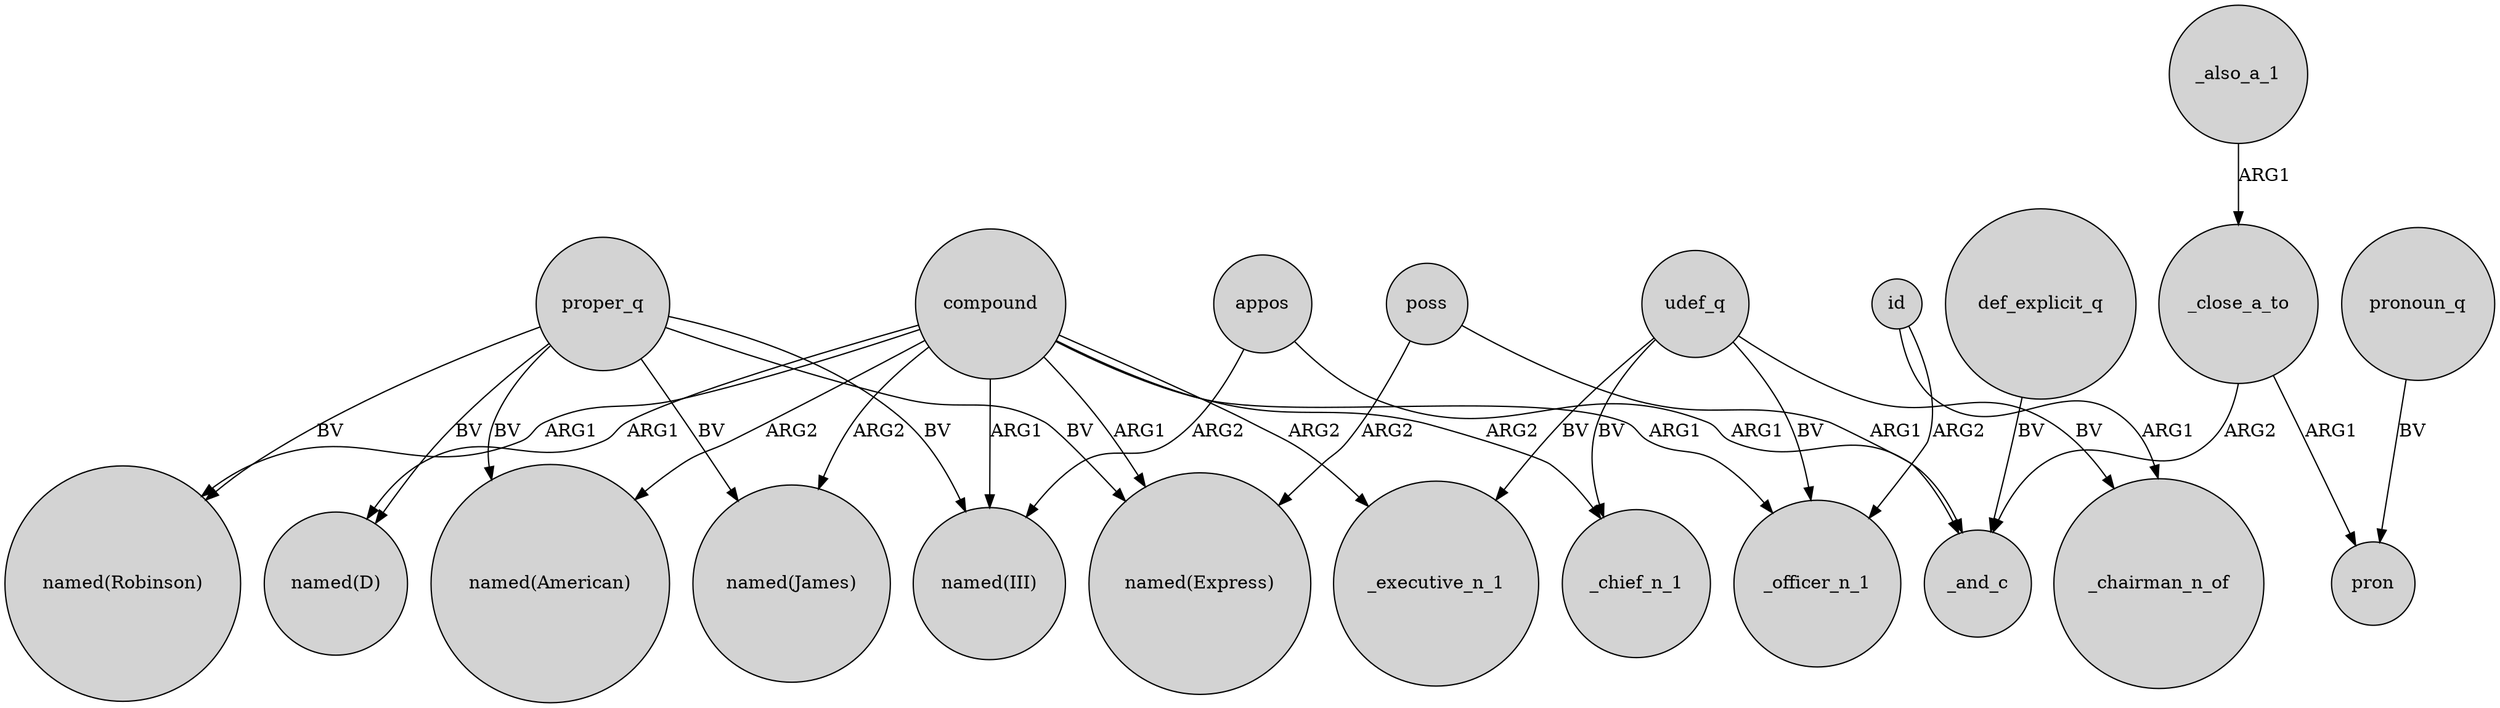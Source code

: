 digraph {
	node [shape=circle style=filled]
	poss -> _and_c [label=ARG1]
	poss -> "named(Express)" [label=ARG2]
	udef_q -> _executive_n_1 [label=BV]
	proper_q -> "named(American)" [label=BV]
	appos -> _and_c [label=ARG1]
	def_explicit_q -> _and_c [label=BV]
	proper_q -> "named(Express)" [label=BV]
	compound -> "named(James)" [label=ARG2]
	compound -> "named(Express)" [label=ARG1]
	compound -> "named(American)" [label=ARG2]
	udef_q -> _chairman_n_of [label=BV]
	_also_a_1 -> _close_a_to [label=ARG1]
	compound -> _chief_n_1 [label=ARG2]
	compound -> _officer_n_1 [label=ARG1]
	pronoun_q -> pron [label=BV]
	udef_q -> _chief_n_1 [label=BV]
	id -> _officer_n_1 [label=ARG2]
	compound -> "named(D)" [label=ARG1]
	compound -> "named(Robinson)" [label=ARG1]
	udef_q -> _officer_n_1 [label=BV]
	proper_q -> "named(James)" [label=BV]
	proper_q -> "named(D)" [label=BV]
	proper_q -> "named(Robinson)" [label=BV]
	compound -> _executive_n_1 [label=ARG2]
	id -> _chairman_n_of [label=ARG1]
	proper_q -> "named(III)" [label=BV]
	compound -> "named(III)" [label=ARG1]
	_close_a_to -> _and_c [label=ARG2]
	_close_a_to -> pron [label=ARG1]
	appos -> "named(III)" [label=ARG2]
}
